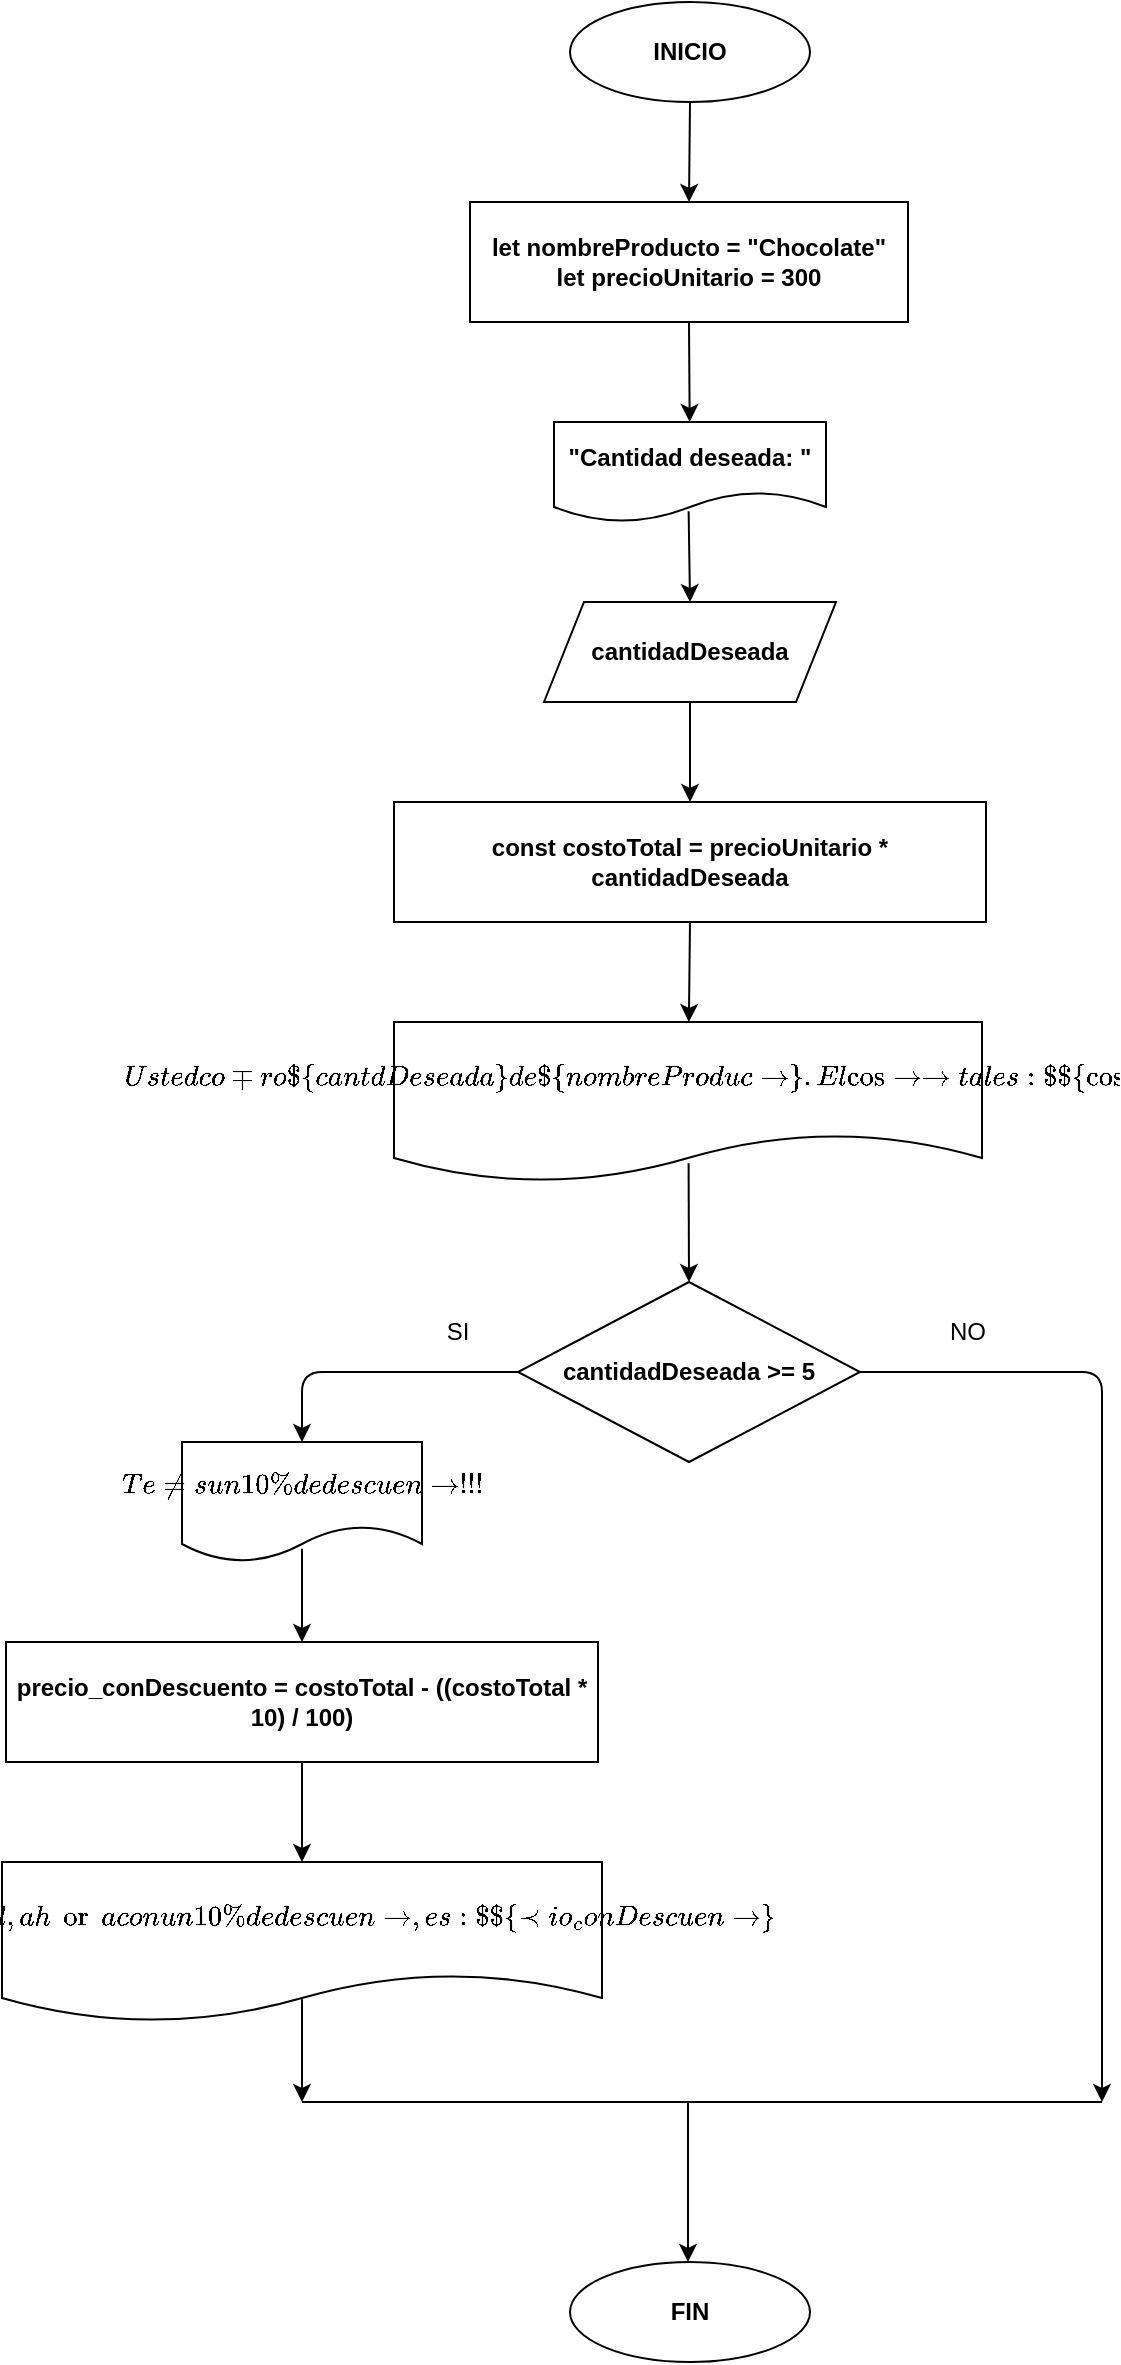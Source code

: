 <mxfile>
    <diagram id="Ge8pW-GQ7hGOYWYN1EaU" name="Página-1">
        <mxGraphModel dx="958" dy="449" grid="1" gridSize="10" guides="1" tooltips="1" connect="1" arrows="1" fold="1" page="1" pageScale="1" pageWidth="827" pageHeight="1300" math="0" shadow="0">
            <root>
                <mxCell id="0"/>
                <mxCell id="1" parent="0"/>
                <mxCell id="4" style="edgeStyle=none;html=1;exitX=0.5;exitY=1;exitDx=0;exitDy=0;entryX=0.5;entryY=0;entryDx=0;entryDy=0;" parent="1" source="2" target="3" edge="1">
                    <mxGeometry relative="1" as="geometry"/>
                </mxCell>
                <mxCell id="2" value="&lt;b&gt;INICIO&lt;/b&gt;" style="ellipse;whiteSpace=wrap;html=1;" parent="1" vertex="1">
                    <mxGeometry x="354" y="30" width="120" height="50" as="geometry"/>
                </mxCell>
                <mxCell id="3" value="&lt;b&gt;let nombreProducto = &quot;Chocolate&quot;&lt;br&gt;let precioUnitario = 300&lt;/b&gt;" style="rounded=0;whiteSpace=wrap;html=1;" parent="1" vertex="1">
                    <mxGeometry x="304" y="130" width="219" height="60" as="geometry"/>
                </mxCell>
                <mxCell id="6" value="" style="endArrow=classic;html=1;exitX=0.5;exitY=1;exitDx=0;exitDy=0;" parent="1" source="3" target="7" edge="1">
                    <mxGeometry width="50" height="50" relative="1" as="geometry">
                        <mxPoint x="390" y="300" as="sourcePoint"/>
                        <mxPoint x="440" y="250" as="targetPoint"/>
                    </mxGeometry>
                </mxCell>
                <mxCell id="7" value="&lt;b&gt;&quot;Cantidad deseada: &quot;&lt;/b&gt;" style="shape=document;whiteSpace=wrap;html=1;boundedLbl=1;" parent="1" vertex="1">
                    <mxGeometry x="346" y="240" width="136" height="50" as="geometry"/>
                </mxCell>
                <mxCell id="11" style="edgeStyle=none;html=1;exitX=0.5;exitY=1;exitDx=0;exitDy=0;entryX=0.5;entryY=0;entryDx=0;entryDy=0;" parent="1" source="8" target="10" edge="1">
                    <mxGeometry relative="1" as="geometry"/>
                </mxCell>
                <mxCell id="8" value="&lt;b&gt;cantidadDeseada&lt;/b&gt;" style="shape=parallelogram;perimeter=parallelogramPerimeter;whiteSpace=wrap;html=1;fixedSize=1;" parent="1" vertex="1">
                    <mxGeometry x="341" y="330" width="146" height="50" as="geometry"/>
                </mxCell>
                <mxCell id="9" value="" style="endArrow=classic;html=1;exitX=0.495;exitY=0.893;exitDx=0;exitDy=0;exitPerimeter=0;entryX=0.5;entryY=0;entryDx=0;entryDy=0;" parent="1" source="7" target="8" edge="1">
                    <mxGeometry width="50" height="50" relative="1" as="geometry">
                        <mxPoint x="390" y="300" as="sourcePoint"/>
                        <mxPoint x="440" y="250" as="targetPoint"/>
                    </mxGeometry>
                </mxCell>
                <mxCell id="32" style="edgeStyle=none;html=1;exitX=0.5;exitY=1;exitDx=0;exitDy=0;" parent="1" source="10" target="12" edge="1">
                    <mxGeometry relative="1" as="geometry"/>
                </mxCell>
                <mxCell id="10" value="&lt;b&gt;const costoTotal = precioUnitario * cantidadDeseada&lt;/b&gt;" style="rounded=0;whiteSpace=wrap;html=1;" parent="1" vertex="1">
                    <mxGeometry x="266" y="430" width="296" height="60" as="geometry"/>
                </mxCell>
                <mxCell id="12" value="&lt;b&gt;`Usted compro ${cantidadDeseada} de ${nombreProducto}. El costo total es: $${costoTotal}`&lt;/b&gt;" style="shape=document;whiteSpace=wrap;html=1;boundedLbl=1;" parent="1" vertex="1">
                    <mxGeometry x="266" y="540" width="294" height="80" as="geometry"/>
                </mxCell>
                <mxCell id="17" style="edgeStyle=none;html=1;exitX=0;exitY=0.5;exitDx=0;exitDy=0;entryX=0.5;entryY=0;entryDx=0;entryDy=0;" parent="1" source="13" target="16" edge="1">
                    <mxGeometry relative="1" as="geometry">
                        <Array as="points">
                            <mxPoint x="220" y="715"/>
                        </Array>
                    </mxGeometry>
                </mxCell>
                <mxCell id="13" value="&lt;b&gt;cantidadDeseada &amp;gt;= 5&lt;/b&gt;" style="rhombus;whiteSpace=wrap;html=1;" parent="1" vertex="1">
                    <mxGeometry x="328" y="670" width="171" height="90" as="geometry"/>
                </mxCell>
                <mxCell id="14" value="" style="endArrow=classic;html=1;exitX=0.501;exitY=0.883;exitDx=0;exitDy=0;exitPerimeter=0;entryX=0.5;entryY=0;entryDx=0;entryDy=0;" parent="1" source="12" target="13" edge="1">
                    <mxGeometry width="50" height="50" relative="1" as="geometry">
                        <mxPoint x="390" y="600" as="sourcePoint"/>
                        <mxPoint x="440" y="550" as="targetPoint"/>
                    </mxGeometry>
                </mxCell>
                <mxCell id="16" value="&lt;b&gt;`Tenes un 10% de descuento!!!`&lt;/b&gt;" style="shape=document;whiteSpace=wrap;html=1;boundedLbl=1;" parent="1" vertex="1">
                    <mxGeometry x="160" y="750" width="120" height="60" as="geometry"/>
                </mxCell>
                <mxCell id="18" value="SI" style="text;html=1;strokeColor=none;fillColor=none;align=center;verticalAlign=middle;whiteSpace=wrap;rounded=0;" parent="1" vertex="1">
                    <mxGeometry x="268" y="680" width="60" height="30" as="geometry"/>
                </mxCell>
                <mxCell id="24" style="edgeStyle=none;html=1;exitX=0.5;exitY=1;exitDx=0;exitDy=0;entryX=0.5;entryY=0;entryDx=0;entryDy=0;" parent="1" source="20" target="23" edge="1">
                    <mxGeometry relative="1" as="geometry"/>
                </mxCell>
                <mxCell id="20" value="&lt;b&gt;precio_conDescuento = costoTotal - ((costoTotal * 10) / 100)&lt;/b&gt;" style="rounded=0;whiteSpace=wrap;html=1;" parent="1" vertex="1">
                    <mxGeometry x="72" y="850" width="296" height="60" as="geometry"/>
                </mxCell>
                <mxCell id="21" value="" style="endArrow=classic;html=1;exitX=0.5;exitY=0.889;exitDx=0;exitDy=0;exitPerimeter=0;entryX=0.5;entryY=0;entryDx=0;entryDy=0;" parent="1" source="16" target="20" edge="1">
                    <mxGeometry width="50" height="50" relative="1" as="geometry">
                        <mxPoint x="290" y="830" as="sourcePoint"/>
                        <mxPoint x="340" y="780" as="targetPoint"/>
                    </mxGeometry>
                </mxCell>
                <mxCell id="23" value="&lt;b&gt;`El costo total, ahora con un 10% de descuento, es: $${precio_conDescuento}`&lt;/b&gt;" style="shape=document;whiteSpace=wrap;html=1;boundedLbl=1;" parent="1" vertex="1">
                    <mxGeometry x="70" y="960" width="300" height="80" as="geometry"/>
                </mxCell>
                <mxCell id="25" value="" style="endArrow=classic;html=1;exitX=0.5;exitY=0.858;exitDx=0;exitDy=0;exitPerimeter=0;" parent="1" source="23" edge="1">
                    <mxGeometry width="50" height="50" relative="1" as="geometry">
                        <mxPoint x="390" y="1020" as="sourcePoint"/>
                        <mxPoint x="220" y="1080" as="targetPoint"/>
                    </mxGeometry>
                </mxCell>
                <mxCell id="26" value="" style="endArrow=classic;html=1;exitX=1;exitY=0.5;exitDx=0;exitDy=0;" parent="1" source="13" edge="1">
                    <mxGeometry width="50" height="50" relative="1" as="geometry">
                        <mxPoint x="390" y="940" as="sourcePoint"/>
                        <mxPoint x="620" y="1080" as="targetPoint"/>
                        <Array as="points">
                            <mxPoint x="620" y="715"/>
                        </Array>
                    </mxGeometry>
                </mxCell>
                <mxCell id="27" value="NO" style="text;html=1;strokeColor=none;fillColor=none;align=center;verticalAlign=middle;whiteSpace=wrap;rounded=0;" parent="1" vertex="1">
                    <mxGeometry x="523" y="680" width="60" height="30" as="geometry"/>
                </mxCell>
                <mxCell id="28" value="" style="endArrow=none;html=1;" parent="1" edge="1">
                    <mxGeometry width="50" height="50" relative="1" as="geometry">
                        <mxPoint x="220" y="1080" as="sourcePoint"/>
                        <mxPoint x="620" y="1080" as="targetPoint"/>
                    </mxGeometry>
                </mxCell>
                <mxCell id="29" value="" style="endArrow=classic;html=1;" parent="1" edge="1">
                    <mxGeometry width="50" height="50" relative="1" as="geometry">
                        <mxPoint x="413" y="1080" as="sourcePoint"/>
                        <mxPoint x="413" y="1160" as="targetPoint"/>
                    </mxGeometry>
                </mxCell>
                <mxCell id="31" value="&lt;b&gt;FIN&lt;/b&gt;" style="ellipse;whiteSpace=wrap;html=1;" parent="1" vertex="1">
                    <mxGeometry x="354" y="1160" width="120" height="50" as="geometry"/>
                </mxCell>
            </root>
        </mxGraphModel>
    </diagram>
</mxfile>